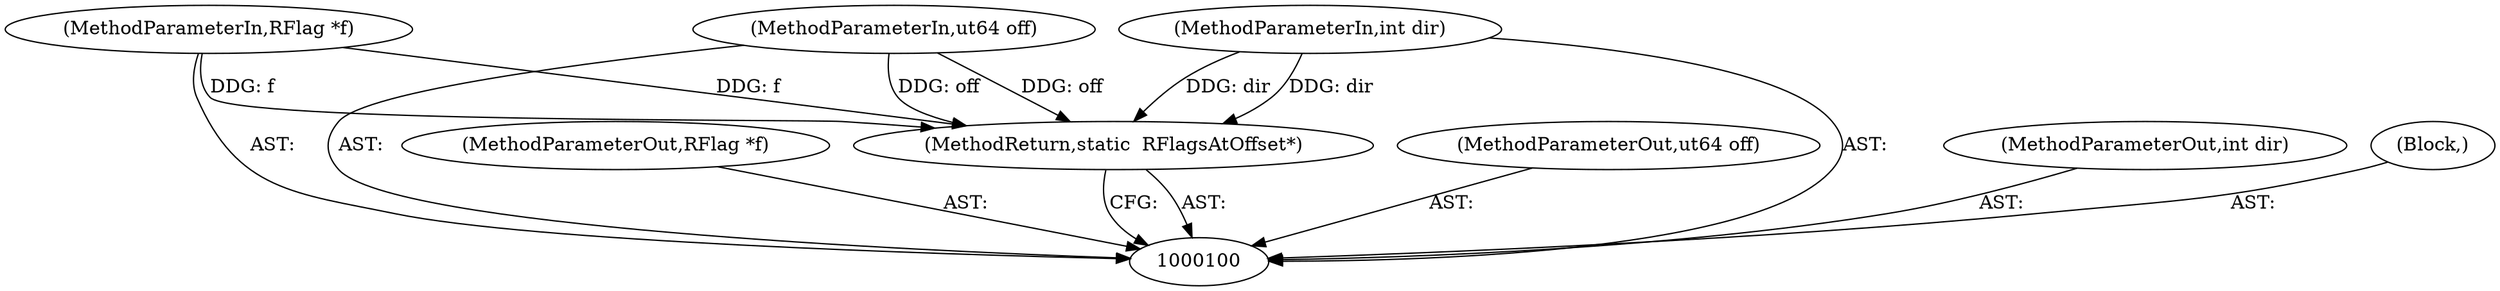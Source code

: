 digraph "0_radare2_52b1526443c1f433087928291d1c3d37a5600515_0" {
"1000105" [label="(MethodReturn,static  RFlagsAtOffset*)"];
"1000101" [label="(MethodParameterIn,RFlag *f)"];
"1000112" [label="(MethodParameterOut,RFlag *f)"];
"1000102" [label="(MethodParameterIn,ut64 off)"];
"1000113" [label="(MethodParameterOut,ut64 off)"];
"1000103" [label="(MethodParameterIn,int dir)"];
"1000114" [label="(MethodParameterOut,int dir)"];
"1000104" [label="(Block,)"];
"1000105" -> "1000100"  [label="AST: "];
"1000105" -> "1000100"  [label="CFG: "];
"1000103" -> "1000105"  [label="DDG: dir"];
"1000102" -> "1000105"  [label="DDG: off"];
"1000101" -> "1000105"  [label="DDG: f"];
"1000101" -> "1000100"  [label="AST: "];
"1000101" -> "1000105"  [label="DDG: f"];
"1000112" -> "1000100"  [label="AST: "];
"1000102" -> "1000100"  [label="AST: "];
"1000102" -> "1000105"  [label="DDG: off"];
"1000113" -> "1000100"  [label="AST: "];
"1000103" -> "1000100"  [label="AST: "];
"1000103" -> "1000105"  [label="DDG: dir"];
"1000114" -> "1000100"  [label="AST: "];
"1000104" -> "1000100"  [label="AST: "];
}
